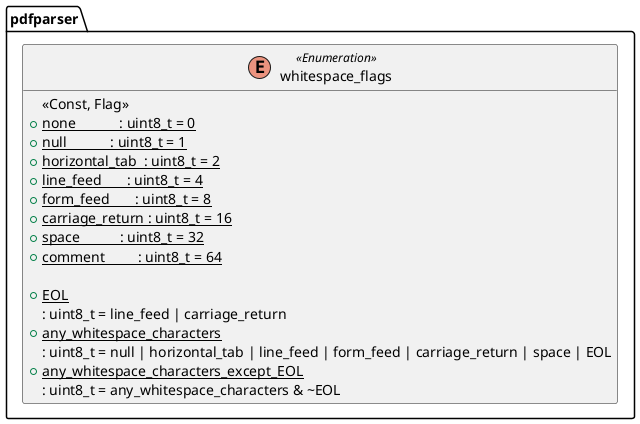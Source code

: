 @startuml ipdfstream
hide empty members
namespace pdfparser {
enum whitespace_flags <<Enumeration>> {
	<<Const, Flag>>
	+{static} none            : uint8_t = 0
	+{static} null            : uint8_t = 1
	+{static} horizontal_tab  : uint8_t = 2
	+{static} line_feed       : uint8_t = 4
	+{static} form_feed       : uint8_t = 8
	+{static} carriage_return : uint8_t = 16
	+{static} space           : uint8_t = 32
	+{static} comment         : uint8_t = 64

	+{static} EOL
	 : uint8_t = line_feed | carriage_return
	+{static} any_whitespace_characters
	 : uint8_t = null | horizontal_tab | line_feed | form_feed | carriage_return | space | EOL
	+{static} any_whitespace_characters_except_EOL
	 : uint8_t = any_whitespace_characters & ~EOL
}
}
@enduml
